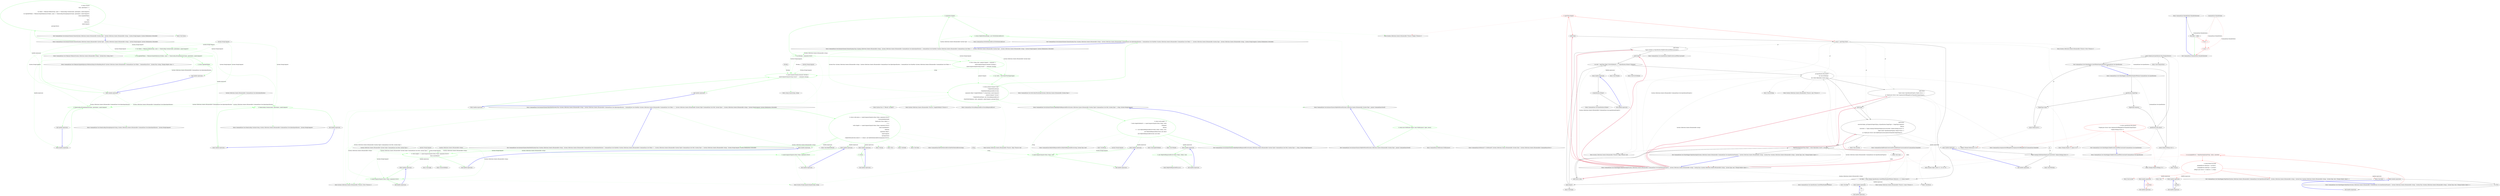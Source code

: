 digraph  {
d1 [cluster="CommandLine.Core.InstanceChooser.Choose(System.Collections.Generic.IEnumerable<System.Type>, System.Collections.Generic.IEnumerable<string>, System.StringComparer, System.Globalization.CultureInfo)", color=green, community=0, label="0: return Choose(\r\n                (args, optionSpecs) =>\r\n                    {\r\n                        var tokens = Tokenizer.Tokenize(args, name => NameLookup.Contains(name, optionSpecs, nameComparer));\r\n                        var explodedTokens = Tokenizer.ExplodeOptionList(tokens, name => NameLookup.HavingSeparator(name, optionSpecs, nameComparer));\r\n                        return explodedTokens;\r\n                    },\r\n                types,\r\n                arguments,\r\n                nameComparer,\r\n                parsingCulture);", span="19-29"];
d0 [cluster="CommandLine.Core.InstanceChooser.Choose(System.Collections.Generic.IEnumerable<System.Type>, System.Collections.Generic.IEnumerable<string>, System.StringComparer, System.Globalization.CultureInfo)", label="Entry CommandLine.Core.InstanceChooser.Choose(System.Collections.Generic.IEnumerable<System.Type>, System.Collections.Generic.IEnumerable<string>, System.StringComparer, System.Globalization.CultureInfo)", span="13-13"];
d2 [cluster="CommandLine.Core.InstanceChooser.Choose(System.Collections.Generic.IEnumerable<System.Type>, System.Collections.Generic.IEnumerable<string>, System.StringComparer, System.Globalization.CultureInfo)", label="Exit CommandLine.Core.InstanceChooser.Choose(System.Collections.Generic.IEnumerable<System.Type>, System.Collections.Generic.IEnumerable<string>, System.StringComparer, System.Globalization.CultureInfo)", span="13-13"];
d3 [cluster="Unk.Choose", label="Entry Unk.Choose", span=""];
d4 [cluster="lambda expression", label="Entry lambda expression", span="20-25"];
d5 [cluster="lambda expression", color=green, community=0, label="0: var tokens = Tokenizer.Tokenize(args, name => NameLookup.Contains(name, optionSpecs, nameComparer))", span="22-22"];
d82 [label="System.StringComparer", span=""];
d6 [cluster="lambda expression", color=green, community=0, label="0: var explodedTokens = Tokenizer.ExplodeOptionList(tokens, name => NameLookup.HavingSeparator(name, optionSpecs, nameComparer))", span="23-23"];
d9 [cluster="CommandLine.Core.Tokenizer.Tokenize(System.Collections.Generic.IEnumerable<string>, System.Func<string, bool>)", label="Entry CommandLine.Core.Tokenizer.Tokenize(System.Collections.Generic.IEnumerable<string>, System.Func<string, bool>)", span="14-14"];
d11 [cluster="lambda expression", label="Entry lambda expression", span="22-22"];
d12 [cluster="lambda expression", color=green, community=0, label="0: NameLookup.Contains(name, optionSpecs, nameComparer)", span="22-22"];
d83 [label="System.Collections.Generic.IEnumerable<CommandLine.Core.OptionSpecification>", span=""];
d13 [cluster="lambda expression", label="Exit lambda expression", span="22-22"];
d14 [cluster="CommandLine.Core.NameLookup.Contains(string, System.Collections.Generic.IEnumerable<CommandLine.Core.OptionSpecification>, System.StringComparer)", label="Entry CommandLine.Core.NameLookup.Contains(string, System.Collections.Generic.IEnumerable<CommandLine.Core.OptionSpecification>, System.StringComparer)", span="11-11"];
d7 [cluster="lambda expression", color=green, community=0, label="0: return explodedTokens;", span="24-24"];
d10 [cluster="CommandLine.Core.Tokenizer.ExplodeOptionList(RailwaySharp.ErrorHandling.Result<System.Collections.Generic.IEnumerable<CommandLine.Core.Token>, CommandLine.Error>, System.Func<string, CSharpx.Maybe<char>>)", label="Entry CommandLine.Core.Tokenizer.ExplodeOptionList(RailwaySharp.ErrorHandling.Result<System.Collections.Generic.IEnumerable<CommandLine.Core.Token>, CommandLine.Error>, System.Func<string, CSharpx.Maybe<char>>)", span="47-47"];
d15 [cluster="lambda expression", label="Entry lambda expression", span="23-23"];
d16 [cluster="lambda expression", color=green, community=0, label="0: NameLookup.HavingSeparator(name, optionSpecs, nameComparer)", span="23-23"];
d17 [cluster="lambda expression", label="Exit lambda expression", span="23-23"];
d18 [cluster="CommandLine.Core.NameLookup.HavingSeparator(string, System.Collections.Generic.IEnumerable<CommandLine.Core.OptionSpecification>, System.StringComparer)", label="Entry CommandLine.Core.NameLookup.HavingSeparator(string, System.Collections.Generic.IEnumerable<CommandLine.Core.OptionSpecification>, System.StringComparer)", span="16-16"];
d8 [cluster="lambda expression", label="Exit lambda expression", span="20-25"];
d20 [cluster="CommandLine.Core.InstanceChooser.Choose(System.Func<System.Collections.Generic.IEnumerable<string>, System.Collections.Generic.IEnumerable<CommandLine.Core.OptionSpecification>, CommandLine.Core.StatePair<System.Collections.Generic.IEnumerable<CommandLine.Core.Token>>>, System.Collections.Generic.IEnumerable<System.Type>, System.Collections.Generic.IEnumerable<string>, System.StringComparer, System.Globalization.CultureInfo)", color=green, community=0, label="0: arguments.Empty()", span="39-39"];
d19 [cluster="CommandLine.Core.InstanceChooser.Choose(System.Func<System.Collections.Generic.IEnumerable<string>, System.Collections.Generic.IEnumerable<CommandLine.Core.OptionSpecification>, CommandLine.Core.StatePair<System.Collections.Generic.IEnumerable<CommandLine.Core.Token>>>, System.Collections.Generic.IEnumerable<System.Type>, System.Collections.Generic.IEnumerable<string>, System.StringComparer, System.Globalization.CultureInfo)", label="Entry CommandLine.Core.InstanceChooser.Choose(System.Func<System.Collections.Generic.IEnumerable<string>, System.Collections.Generic.IEnumerable<CommandLine.Core.OptionSpecification>, CommandLine.Core.StatePair<System.Collections.Generic.IEnumerable<CommandLine.Core.Token>>>, System.Collections.Generic.IEnumerable<System.Type>, System.Collections.Generic.IEnumerable<string>, System.StringComparer, System.Globalization.CultureInfo)", span="32-32"];
d21 [cluster="CommandLine.Core.InstanceChooser.Choose(System.Func<System.Collections.Generic.IEnumerable<string>, System.Collections.Generic.IEnumerable<CommandLine.Core.OptionSpecification>, CommandLine.Core.StatePair<System.Collections.Generic.IEnumerable<CommandLine.Core.Token>>>, System.Collections.Generic.IEnumerable<System.Type>, System.Collections.Generic.IEnumerable<string>, System.StringComparer, System.Globalization.CultureInfo)", color=green, community=0, label="0: return MakeNotParsed(types, new NoVerbSelectedError());", span="41-41"];
d22 [cluster="CommandLine.Core.InstanceChooser.Choose(System.Func<System.Collections.Generic.IEnumerable<string>, System.Collections.Generic.IEnumerable<CommandLine.Core.OptionSpecification>, CommandLine.Core.StatePair<System.Collections.Generic.IEnumerable<CommandLine.Core.Token>>>, System.Collections.Generic.IEnumerable<System.Type>, System.Collections.Generic.IEnumerable<string>, System.StringComparer, System.Globalization.CultureInfo)", color=green, community=0, label="0: var firstArg = arguments.First()", span="44-44"];
d27 [cluster="System.Collections.Generic.IEnumerable<TSource>.Empty<TSource>()", label="Entry System.Collections.Generic.IEnumerable<TSource>.Empty<TSource>()", span="31-31"];
d26 [cluster="CommandLine.Core.InstanceChooser.Choose(System.Func<System.Collections.Generic.IEnumerable<string>, System.Collections.Generic.IEnumerable<CommandLine.Core.OptionSpecification>, CommandLine.Core.StatePair<System.Collections.Generic.IEnumerable<CommandLine.Core.Token>>>, System.Collections.Generic.IEnumerable<System.Type>, System.Collections.Generic.IEnumerable<string>, System.StringComparer, System.Globalization.CultureInfo)", label="Exit CommandLine.Core.InstanceChooser.Choose(System.Func<System.Collections.Generic.IEnumerable<string>, System.Collections.Generic.IEnumerable<CommandLine.Core.OptionSpecification>, CommandLine.Core.StatePair<System.Collections.Generic.IEnumerable<CommandLine.Core.Token>>>, System.Collections.Generic.IEnumerable<System.Type>, System.Collections.Generic.IEnumerable<string>, System.StringComparer, System.Globalization.CultureInfo)", span="32-32"];
d28 [cluster="CommandLine.NoVerbSelectedError.NoVerbSelectedError()", label="Entry CommandLine.NoVerbSelectedError.NoVerbSelectedError()", span="421-421"];
d29 [cluster="CommandLine.Core.InstanceChooser.MakeNotParsed(System.Collections.Generic.IEnumerable<System.Type>, params CommandLine.Error[])", label="Entry CommandLine.Core.InstanceChooser.MakeNotParsed(System.Collections.Generic.IEnumerable<System.Type>, params CommandLine.Error[])", span="95-95"];
d23 [cluster="CommandLine.Core.InstanceChooser.Choose(System.Func<System.Collections.Generic.IEnumerable<string>, System.Collections.Generic.IEnumerable<CommandLine.Core.OptionSpecification>, CommandLine.Core.StatePair<System.Collections.Generic.IEnumerable<CommandLine.Core.Token>>>, System.Collections.Generic.IEnumerable<System.Type>, System.Collections.Generic.IEnumerable<string>, System.StringComparer, System.Globalization.CultureInfo)", color=green, community=0, label="0: Func<string, bool> preprocCompare = command =>\r\n                    nameComparer.Equals(command, firstArg) ||\r\n                    nameComparer.Equals(string.Concat(''--'', command), firstArg)", span="46-48"];
d30 [cluster="System.Collections.Generic.IEnumerable<TSource>.First<TSource>()", label="Entry System.Collections.Generic.IEnumerable<TSource>.First<TSource>()", span="0-0"];
d39 [cluster="lambda expression", color=green, community=0, label="0: nameComparer.Equals(command, firstArg) ||\r\n                    nameComparer.Equals(string.Concat(''--'', command), firstArg)", span="47-48"];
d24 [cluster="CommandLine.Core.InstanceChooser.Choose(System.Func<System.Collections.Generic.IEnumerable<string>, System.Collections.Generic.IEnumerable<CommandLine.Core.OptionSpecification>, CommandLine.Core.StatePair<System.Collections.Generic.IEnumerable<CommandLine.Core.Token>>>, System.Collections.Generic.IEnumerable<System.Type>, System.Collections.Generic.IEnumerable<string>, System.StringComparer, System.Globalization.CultureInfo)", color=green, community=0, label="0: var verbs = Verb.SelectFromTypes(types)", span="50-50"];
d25 [cluster="CommandLine.Core.InstanceChooser.Choose(System.Func<System.Collections.Generic.IEnumerable<string>, System.Collections.Generic.IEnumerable<CommandLine.Core.OptionSpecification>, CommandLine.Core.StatePair<System.Collections.Generic.IEnumerable<CommandLine.Core.Token>>>, System.Collections.Generic.IEnumerable<System.Type>, System.Collections.Generic.IEnumerable<string>, System.StringComparer, System.Globalization.CultureInfo)", color=green, community=0, label="0: return preprocCompare(''help'')\r\n                ? MakeNotParsed(types,\r\n                    MakeHelpVerbRequestedError(verbs,\r\n                        arguments.Skip(1).SingleOrDefault() ?? string.Empty, nameComparer))\r\n                : preprocCompare(''version'')\r\n                    ? MakeNotParsed(types, new VersionRequestedError())\r\n                    : MatchVerb(tokenizer, verbs, arguments, nameComparer, parsingCulture);", span="52-58"];
d84 [label="System.StringComparer", span=""];
d85 [label=firstArg, span=""];
d38 [cluster="lambda expression", label="Entry lambda expression", span="46-48"];
d40 [cluster="lambda expression", label="Exit lambda expression", span="46-48"];
d41 [cluster="System.StringComparer.Equals(string, string)", label="Entry System.StringComparer.Equals(string, string)", span="0-0"];
d42 [cluster="string.Concat(string, string)", label="Entry string.Concat(string, string)", span="0-0"];
d31 [cluster="CommandLine.Core.Verb.SelectFromTypes(System.Collections.Generic.IEnumerable<System.Type>)", label="Entry CommandLine.Core.Verb.SelectFromTypes(System.Collections.Generic.IEnumerable<System.Type>)", span="40-40"];
d32 [cluster="System.Func<T, TResult>.Invoke(T)", label="Entry System.Func<T, TResult>.Invoke(T)", span="0-0"];
d33 [cluster="System.Collections.Generic.IEnumerable<TSource>.Skip<TSource>(int)", label="Entry System.Collections.Generic.IEnumerable<TSource>.Skip<TSource>(int)", span="0-0"];
d34 [cluster="System.Collections.Generic.IEnumerable<TSource>.SingleOrDefault<TSource>()", label="Entry System.Collections.Generic.IEnumerable<TSource>.SingleOrDefault<TSource>()", span="0-0"];
d35 [cluster="CommandLine.Core.InstanceChooser.MakeHelpVerbRequestedError(System.Collections.Generic.IEnumerable<System.Tuple<CommandLine.Core.Verb, System.Type>>, string, System.StringComparer)", label="Entry CommandLine.Core.InstanceChooser.MakeHelpVerbRequestedError(System.Collections.Generic.IEnumerable<System.Tuple<CommandLine.Core.Verb, System.Type>>, string, System.StringComparer)", span="81-81"];
d36 [cluster="CommandLine.VersionRequestedError.VersionRequestedError()", label="Entry CommandLine.VersionRequestedError.VersionRequestedError()", span="432-432"];
d37 [cluster="CommandLine.Core.InstanceChooser.MatchVerb(System.Func<System.Collections.Generic.IEnumerable<string>, System.Collections.Generic.IEnumerable<CommandLine.Core.OptionSpecification>, CommandLine.Core.StatePair<System.Collections.Generic.IEnumerable<CommandLine.Core.Token>>>, System.Collections.Generic.IEnumerable<System.Tuple<CommandLine.Core.Verb, System.Type>>, System.Collections.Generic.IEnumerable<string>, System.StringComparer, System.Globalization.CultureInfo)", label="Entry CommandLine.Core.InstanceChooser.MatchVerb(System.Func<System.Collections.Generic.IEnumerable<string>, System.Collections.Generic.IEnumerable<CommandLine.Core.OptionSpecification>, CommandLine.Core.StatePair<System.Collections.Generic.IEnumerable<CommandLine.Core.Token>>>, System.Collections.Generic.IEnumerable<System.Tuple<CommandLine.Core.Verb, System.Type>>, System.Collections.Generic.IEnumerable<string>, System.StringComparer, System.Globalization.CultureInfo)", span="61-61"];
d43 [cluster="CommandLine.Core.InstanceChooser.MatchVerb(System.Func<System.Collections.Generic.IEnumerable<string>, System.Collections.Generic.IEnumerable<CommandLine.Core.OptionSpecification>, CommandLine.Core.StatePair<System.Collections.Generic.IEnumerable<CommandLine.Core.Token>>>, System.Collections.Generic.IEnumerable<System.Tuple<CommandLine.Core.Verb, System.Type>>, System.Collections.Generic.IEnumerable<string>, System.StringComparer, System.Globalization.CultureInfo)", color=green, community=0, label="0: return verbs.Any(a => nameComparer.Equals(a.Item1.Name, arguments.First()))\r\n                ? InstanceBuilder.Build(\r\n                    Maybe.Just<Func<object>>(\r\n                        () =>\r\n                            verbs.Single(v => nameComparer.Equals(v.Item1.Name, arguments.First()))\r\n                                .Item2.AutoDefault()),\r\n                    tokenizer,\r\n                    arguments.Skip(1),\r\n                    nameComparer,\r\n                    parsingCulture)\r\n                : MakeNotParsed(verbs.Select(v => v.Item2), new BadVerbSelectedError(arguments.First()));", span="68-78"];
d44 [cluster="CommandLine.Core.InstanceChooser.MatchVerb(System.Func<System.Collections.Generic.IEnumerable<string>, System.Collections.Generic.IEnumerable<CommandLine.Core.OptionSpecification>, CommandLine.Core.StatePair<System.Collections.Generic.IEnumerable<CommandLine.Core.Token>>>, System.Collections.Generic.IEnumerable<System.Tuple<CommandLine.Core.Verb, System.Type>>, System.Collections.Generic.IEnumerable<string>, System.StringComparer, System.Globalization.CultureInfo)", label="Exit CommandLine.Core.InstanceChooser.MatchVerb(System.Func<System.Collections.Generic.IEnumerable<string>, System.Collections.Generic.IEnumerable<CommandLine.Core.OptionSpecification>, CommandLine.Core.StatePair<System.Collections.Generic.IEnumerable<CommandLine.Core.Token>>>, System.Collections.Generic.IEnumerable<System.Tuple<CommandLine.Core.Verb, System.Type>>, System.Collections.Generic.IEnumerable<string>, System.StringComparer, System.Globalization.CultureInfo)", span="61-61"];
d45 [cluster="Unk.Any", label="Entry Unk.Any", span=""];
d46 [cluster="Unk.>", label="Entry Unk.>", span=""];
d47 [cluster="Unk.Build", label="Entry Unk.Build", span=""];
d48 [cluster="Unk.Select", label="Entry Unk.Select", span=""];
d49 [cluster="CommandLine.BadVerbSelectedError.BadVerbSelectedError(string)", label="Entry CommandLine.BadVerbSelectedError.BadVerbSelectedError(string)", span="357-357"];
d50 [cluster="Unk.MakeNotParsed", label="Entry Unk.MakeNotParsed", span=""];
d51 [cluster="lambda expression", label="Entry lambda expression", span="68-68"];
d54 [cluster="lambda expression", label="Entry lambda expression", span="71-73"];
d62 [cluster="lambda expression", label="Entry lambda expression", span="78-78"];
d52 [cluster="lambda expression", color=green, community=0, label="0: nameComparer.Equals(a.Item1.Name, arguments.First())", span="68-68"];
d86 [label="System.Collections.Generic.IEnumerable<string>", span=""];
d87 [label="System.StringComparer", span=""];
d53 [cluster="lambda expression", label="Exit lambda expression", span="68-68"];
d55 [cluster="lambda expression", color=green, community=0, label="0: verbs.Single(v => nameComparer.Equals(v.Item1.Name, arguments.First()))\r\n                                .Item2.AutoDefault()", span="72-73"];
d88 [label="System.Collections.Generic.IEnumerable<System.Tuple<CommandLine.Core.Verb, System.Type>>", span=""];
d56 [cluster="lambda expression", label="Exit lambda expression", span="71-73"];
d57 [cluster="Unk.Single", label="Entry Unk.Single", span=""];
d58 [cluster="Unk.AutoDefault", label="Entry Unk.AutoDefault", span=""];
d59 [cluster="lambda expression", label="Entry lambda expression", span="72-72"];
d60 [cluster="lambda expression", color=green, community=0, label="0: nameComparer.Equals(v.Item1.Name, arguments.First())", span="72-72"];
d61 [cluster="lambda expression", label="Exit lambda expression", span="72-72"];
d63 [cluster="lambda expression", color=green, community=0, label="0: v.Item2", span="78-78"];
d64 [cluster="lambda expression", label="Exit lambda expression", span="78-78"];
d65 [cluster="CommandLine.Core.InstanceChooser.MakeHelpVerbRequestedError(System.Collections.Generic.IEnumerable<System.Tuple<CommandLine.Core.Verb, System.Type>>, string, System.StringComparer)", color=green, community=0, label="0: return verb.Length > 0\r\n                ? verbs.SingleOrDefault(v => nameComparer.Equals(v.Item1.Name, verb))\r\n                        .ToMaybe()\r\n                        .Return(\r\n                            v => new HelpVerbRequestedError(v.Item1.Name, v.Item2, true),\r\n                            new HelpVerbRequestedError(null, null, false))\r\n                : new HelpVerbRequestedError(null, null, false);", span="86-92"];
d66 [cluster="CommandLine.Core.InstanceChooser.MakeHelpVerbRequestedError(System.Collections.Generic.IEnumerable<System.Tuple<CommandLine.Core.Verb, System.Type>>, string, System.StringComparer)", label="Exit CommandLine.Core.InstanceChooser.MakeHelpVerbRequestedError(System.Collections.Generic.IEnumerable<System.Tuple<CommandLine.Core.Verb, System.Type>>, string, System.StringComparer)", span="81-81"];
d67 [cluster="Unk.SingleOrDefault", label="Entry Unk.SingleOrDefault", span=""];
d68 [cluster="Unk.ToMaybe", label="Entry Unk.ToMaybe", span=""];
d69 [cluster="CommandLine.HelpVerbRequestedError.HelpVerbRequestedError(string, System.Type, bool)", label="Entry CommandLine.HelpVerbRequestedError.HelpVerbRequestedError(string, System.Type, bool)", span="383-383"];
d70 [cluster="Unk.Return", label="Entry Unk.Return", span=""];
d71 [cluster="lambda expression", label="Entry lambda expression", span="87-87"];
d74 [cluster="lambda expression", label="Entry lambda expression", span="90-90"];
d72 [cluster="lambda expression", color=green, community=0, label="0: nameComparer.Equals(v.Item1.Name, verb)", span="87-87"];
d89 [label=string, span=""];
d90 [label="System.StringComparer", span=""];
d73 [cluster="lambda expression", label="Exit lambda expression", span="87-87"];
d75 [cluster="lambda expression", color=green, community=0, label="0: new HelpVerbRequestedError(v.Item1.Name, v.Item2, true)", span="90-90"];
d76 [cluster="lambda expression", label="Exit lambda expression", span="90-90"];
d77 [cluster="HelpVerbRequestedError.cstr", label="Entry HelpVerbRequestedError.cstr", span=""];
d78 [cluster="CommandLine.Core.InstanceChooser.MakeNotParsed(System.Collections.Generic.IEnumerable<System.Type>, params CommandLine.Error[])", color=green, community=0, label="0: return new NotParsed<object>(new NullInstance(), types, errors);", span="97-97"];
d79 [cluster="CommandLine.Core.InstanceChooser.MakeNotParsed(System.Collections.Generic.IEnumerable<System.Type>, params CommandLine.Error[])", label="Exit CommandLine.Core.InstanceChooser.MakeNotParsed(System.Collections.Generic.IEnumerable<System.Type>, params CommandLine.Error[])", span="95-95"];
d80 [cluster="CommandLine.NotParsed<T>.NotParsed(T, System.Collections.Generic.IEnumerable<System.Type>, System.Collections.Generic.IEnumerable<CommandLine.Error>)", label="Entry CommandLine.NotParsed<T>.NotParsed(T, System.Collections.Generic.IEnumerable<System.Type>, System.Collections.Generic.IEnumerable<CommandLine.Error>)", span="136-136"];
d81 [cluster="CommandLine.NullInstance.NullInstance()", label="Entry CommandLine.NullInstance.NullInstance()", span="9-9"];
m0_62 [cluster="Unk.Just", file="OptionAttribute.cs", label="Entry Unk.Just", span=""];
m0_38 [cluster="Unk.Empty", file="OptionAttribute.cs", label="Entry Unk.Empty", span=""];
m0_0 [cluster="CommandLine.Core.ValueMapper.MapValues(System.Collections.Generic.IEnumerable<CommandLine.Core.SpecificationProperty>, System.Collections.Generic.IEnumerable<string>, System.Func<System.Collections.Generic.IEnumerable<string>, System.Type, bool, CSharpx.Maybe<object>>)", file="OptionAttribute.cs", label="Entry CommandLine.Core.ValueMapper.MapValues(System.Collections.Generic.IEnumerable<CommandLine.Core.SpecificationProperty>, System.Collections.Generic.IEnumerable<string>, System.Func<System.Collections.Generic.IEnumerable<string>, System.Type, bool, CSharpx.Maybe<object>>)", span="15-15"];
m0_1 [cluster="CommandLine.Core.ValueMapper.MapValues(System.Collections.Generic.IEnumerable<CommandLine.Core.SpecificationProperty>, System.Collections.Generic.IEnumerable<string>, System.Func<System.Collections.Generic.IEnumerable<string>, System.Type, bool, CSharpx.Maybe<object>>)", color=red, community=0, file="OptionAttribute.cs", label="0: var propAndErrors = MapValuesImpl(specProps, values, converter)", span="20-20"];
m0_2 [cluster="CommandLine.Core.ValueMapper.MapValues(System.Collections.Generic.IEnumerable<CommandLine.Core.SpecificationProperty>, System.Collections.Generic.IEnumerable<string>, System.Func<System.Collections.Generic.IEnumerable<string>, System.Type, bool, CSharpx.Maybe<object>>)", color=red, community=0, file="OptionAttribute.cs", label="0: return Result.Succeed(\r\n                propAndErrors.Select(pe => pe.Item1),\r\n                propAndErrors.Select(pe => pe.Item2)\r\n                    .OfType<Just<Error>>().Select(e => e.Value)\r\n                );", span="22-26"];
m0_3 [cluster="CommandLine.Core.ValueMapper.MapValues(System.Collections.Generic.IEnumerable<CommandLine.Core.SpecificationProperty>, System.Collections.Generic.IEnumerable<string>, System.Func<System.Collections.Generic.IEnumerable<string>, System.Type, bool, CSharpx.Maybe<object>>)", file="OptionAttribute.cs", label="Exit CommandLine.Core.ValueMapper.MapValues(System.Collections.Generic.IEnumerable<CommandLine.Core.SpecificationProperty>, System.Collections.Generic.IEnumerable<string>, System.Func<System.Collections.Generic.IEnumerable<string>, System.Type, bool, CSharpx.Maybe<object>>)", span="15-15"];
m0_50 [cluster="Unk.converter", file="OptionAttribute.cs", label="Entry Unk.converter", span=""];
m0_6 [cluster="Unk.>", file="OptionAttribute.cs", label="Entry Unk.>", span=""];
m0_4 [cluster="CommandLine.Core.ValueMapper.MapValuesImpl(System.Collections.Generic.IEnumerable<CommandLine.Core.SpecificationProperty>, System.Collections.Generic.IEnumerable<string>, System.Func<System.Collections.Generic.IEnumerable<string>, System.Type, bool, CSharpx.Maybe<object>>)", file="OptionAttribute.cs", label="Entry CommandLine.Core.ValueMapper.MapValuesImpl(System.Collections.Generic.IEnumerable<CommandLine.Core.SpecificationProperty>, System.Collections.Generic.IEnumerable<string>, System.Func<System.Collections.Generic.IEnumerable<string>, System.Type, bool, CSharpx.Maybe<object>>)", span="29-29"];
m0_17 [cluster="CommandLine.Core.ValueMapper.MapValuesImpl(System.Collections.Generic.IEnumerable<CommandLine.Core.SpecificationProperty>, System.Collections.Generic.IEnumerable<string>, System.Func<System.Collections.Generic.IEnumerable<string>, System.Type, bool, CSharpx.Maybe<object>>)", color=red, community=0, file="OptionAttribute.cs", label="0: specProps.Empty()", span="34-34"];
m0_18 [cluster="CommandLine.Core.ValueMapper.MapValuesImpl(System.Collections.Generic.IEnumerable<CommandLine.Core.SpecificationProperty>, System.Collections.Generic.IEnumerable<string>, System.Func<System.Collections.Generic.IEnumerable<string>, System.Type, bool, CSharpx.Maybe<object>>)", file="OptionAttribute.cs", label="yield break;", span="36-36"];
m0_22 [cluster="CommandLine.Core.ValueMapper.MapValuesImpl(System.Collections.Generic.IEnumerable<CommandLine.Core.SpecificationProperty>, System.Collections.Generic.IEnumerable<string>, System.Func<System.Collections.Generic.IEnumerable<string>, System.Type, bool, CSharpx.Maybe<object>>)", file="OptionAttribute.cs", label="yield return\r\n                    Tuple.Create(pt, pt.Specification.MakeErrorInCaseOfMinConstraint());", span="42-43"];
m0_23 [cluster="CommandLine.Core.ValueMapper.MapValuesImpl(System.Collections.Generic.IEnumerable<CommandLine.Core.SpecificationProperty>, System.Collections.Generic.IEnumerable<string>, System.Func<System.Collections.Generic.IEnumerable<string>, System.Type, bool, CSharpx.Maybe<object>>)", file="OptionAttribute.cs", label="yield break;", span="44-44"];
m0_26 [cluster="CommandLine.Core.ValueMapper.MapValuesImpl(System.Collections.Generic.IEnumerable<CommandLine.Core.SpecificationProperty>, System.Collections.Generic.IEnumerable<string>, System.Func<System.Collections.Generic.IEnumerable<string>, System.Type, bool, CSharpx.Maybe<object>>)", file="OptionAttribute.cs", label="yield return\r\n                    Tuple.Create<SpecificationProperty, Maybe<Error>>(\r\n                        pt, Maybe.Just<Error>(new SequenceOutOfRangeError(NameInfo.EmptyName)));", span="52-54"];
m0_27 [cluster="CommandLine.Core.ValueMapper.MapValuesImpl(System.Collections.Generic.IEnumerable<CommandLine.Core.SpecificationProperty>, System.Collections.Generic.IEnumerable<string>, System.Func<System.Collections.Generic.IEnumerable<string>, System.Type, bool, CSharpx.Maybe<object>>)", file="OptionAttribute.cs", label="yield break;", span="55-55"];
m0_28 [cluster="CommandLine.Core.ValueMapper.MapValuesImpl(System.Collections.Generic.IEnumerable<CommandLine.Core.SpecificationProperty>, System.Collections.Generic.IEnumerable<string>, System.Func<System.Collections.Generic.IEnumerable<string>, System.Type, bool, CSharpx.Maybe<object>>)", file="OptionAttribute.cs", label="yield return\r\n                converter(taken, pt.Property.PropertyType, pt.Specification.TargetType != TargetType.Sequence)\r\n                    .Return(\r\n                        converted => Tuple.Create(pt.WithValue(Maybe.Just(converted)), Maybe.Nothing<Error>()),\r\n                        Tuple.Create<SpecificationProperty, Maybe<Error>>(\r\n                            pt, Maybe.Just<Error>(new BadFormatConversionError(NameInfo.EmptyName))));", span="58-63"];
m0_30 [cluster="CommandLine.Core.ValueMapper.MapValuesImpl(System.Collections.Generic.IEnumerable<CommandLine.Core.SpecificationProperty>, System.Collections.Generic.IEnumerable<string>, System.Func<System.Collections.Generic.IEnumerable<string>, System.Type, bool, CSharpx.Maybe<object>>)", file="OptionAttribute.cs", label="yield return value;", span="67-67"];
m0_19 [cluster="CommandLine.Core.ValueMapper.MapValuesImpl(System.Collections.Generic.IEnumerable<CommandLine.Core.SpecificationProperty>, System.Collections.Generic.IEnumerable<string>, System.Func<System.Collections.Generic.IEnumerable<string>, System.Type, bool, CSharpx.Maybe<object>>)", file="OptionAttribute.cs", label="var pt = specProps.First()", span="38-38"];
m0_20 [cluster="CommandLine.Core.ValueMapper.MapValuesImpl(System.Collections.Generic.IEnumerable<CommandLine.Core.SpecificationProperty>, System.Collections.Generic.IEnumerable<string>, System.Func<System.Collections.Generic.IEnumerable<string>, System.Type, bool, CSharpx.Maybe<object>>)", file="OptionAttribute.cs", label="var taken = values.Take(pt.Specification.CountOfMaxNumberOfValues().Return(n => n, values.Count()))", span="39-39"];
m0_24 [cluster="CommandLine.Core.ValueMapper.MapValuesImpl(System.Collections.Generic.IEnumerable<CommandLine.Core.SpecificationProperty>, System.Collections.Generic.IEnumerable<string>, System.Func<System.Collections.Generic.IEnumerable<string>, System.Type, bool, CSharpx.Maybe<object>>)", file="OptionAttribute.cs", label="var next = specProps.Skip(1).FirstOrDefault(s => s.Specification.IsValue()).ToMaybe()", span="47-47"];
m0_25 [cluster="CommandLine.Core.ValueMapper.MapValuesImpl(System.Collections.Generic.IEnumerable<CommandLine.Core.SpecificationProperty>, System.Collections.Generic.IEnumerable<string>, System.Func<System.Collections.Generic.IEnumerable<string>, System.Type, bool, CSharpx.Maybe<object>>)", file="OptionAttribute.cs", label="pt.Specification.Max.IsJust()\r\n                && next.IsNothing()\r\n                && values.Skip(taken.Count()).Any()", span="48-50"];
m0_29 [cluster="CommandLine.Core.ValueMapper.MapValuesImpl(System.Collections.Generic.IEnumerable<CommandLine.Core.SpecificationProperty>, System.Collections.Generic.IEnumerable<string>, System.Func<System.Collections.Generic.IEnumerable<string>, System.Type, bool, CSharpx.Maybe<object>>)", file="OptionAttribute.cs", label="MapValuesImpl(specProps.Skip(1), values.Skip(taken.Count()), converter)", span="65-65"];
m0_21 [cluster="CommandLine.Core.ValueMapper.MapValuesImpl(System.Collections.Generic.IEnumerable<CommandLine.Core.SpecificationProperty>, System.Collections.Generic.IEnumerable<string>, System.Func<System.Collections.Generic.IEnumerable<string>, System.Type, bool, CSharpx.Maybe<object>>)", file="OptionAttribute.cs", label="taken.Empty()", span="40-40"];
m0_31 [cluster="CommandLine.Core.ValueMapper.MapValuesImpl(System.Collections.Generic.IEnumerable<CommandLine.Core.SpecificationProperty>, System.Collections.Generic.IEnumerable<string>, System.Func<System.Collections.Generic.IEnumerable<string>, System.Type, bool, CSharpx.Maybe<object>>)", file="OptionAttribute.cs", label="Exit CommandLine.Core.ValueMapper.MapValuesImpl(System.Collections.Generic.IEnumerable<CommandLine.Core.SpecificationProperty>, System.Collections.Generic.IEnumerable<string>, System.Func<System.Collections.Generic.IEnumerable<string>, System.Type, bool, CSharpx.Maybe<object>>)", span="29-29"];
m0_34 [cluster="CommandLine.Core.Specification.CountOfMaxNumberOfValues()", file="OptionAttribute.cs", label="Entry CommandLine.Core.Specification.CountOfMaxNumberOfValues()", span="71-71"];
m0_58 [cluster="CommandLine.Core.Specification.IsValue()", file="OptionAttribute.cs", label="Entry CommandLine.Core.Specification.IsValue()", span="15-15"];
m0_45 [cluster="Unk.IsNothing", file="OptionAttribute.cs", label="Entry Unk.IsNothing", span=""];
m0_74 [cluster="Unk.FromJustStrict", file="OptionAttribute.cs", label="Entry Unk.FromJustStrict", span=""];
m0_37 [cluster="Unk.Take", file="OptionAttribute.cs", label="Entry Unk.Take", span=""];
m0_43 [cluster="Unk.ToMaybe", file="OptionAttribute.cs", label="Entry Unk.ToMaybe", span=""];
m0_47 [cluster="System.Collections.Generic.IEnumerable<TSource>.Any<TSource>()", file="OptionAttribute.cs", label="Entry System.Collections.Generic.IEnumerable<TSource>.Any<TSource>()", span="0-0"];
m0_40 [cluster="System.Tuple.Create<T1, T2>(T1, T2)", file="OptionAttribute.cs", label="Entry System.Tuple.Create<T1, T2>(T1, T2)", span="0-0"];
m0_48 [cluster="CommandLine.SequenceOutOfRangeError.SequenceOutOfRangeError(CommandLine.NameInfo)", file="OptionAttribute.cs", label="Entry CommandLine.SequenceOutOfRangeError.SequenceOutOfRangeError(CommandLine.NameInfo)", span="360-360"];
m0_59 [cluster="lambda expression", file="OptionAttribute.cs", label="Entry lambda expression", span="61-61"];
m0_8 [cluster="lambda expression", file="OptionAttribute.cs", label="Entry lambda expression", span="23-23"];
m0_11 [cluster="lambda expression", file="OptionAttribute.cs", label="Entry lambda expression", span="24-24"];
m0_14 [cluster="lambda expression", file="OptionAttribute.cs", label="Entry lambda expression", span="25-25"];
m0_9 [cluster="lambda expression", color=red, community=0, file="OptionAttribute.cs", label="0: pe.Item1", span="23-23"];
m0_10 [cluster="lambda expression", file="OptionAttribute.cs", label="Exit lambda expression", span="23-23"];
m0_12 [cluster="lambda expression", file="OptionAttribute.cs", label="pe.Item2", span="24-24"];
m0_13 [cluster="lambda expression", file="OptionAttribute.cs", label="Exit lambda expression", span="24-24"];
m0_15 [cluster="lambda expression", file="OptionAttribute.cs", label="e.Value", span="25-25"];
m0_16 [cluster="lambda expression", file="OptionAttribute.cs", label="Exit lambda expression", span="25-25"];
m0_60 [cluster="lambda expression", file="OptionAttribute.cs", label="Tuple.Create(pt.WithValue(Maybe.Just(converted)), Maybe.Nothing<Error>())", span="61-61"];
m0_52 [cluster="lambda expression", file="OptionAttribute.cs", label="Entry lambda expression", span="39-39"];
m0_55 [cluster="lambda expression", file="OptionAttribute.cs", label="Entry lambda expression", span="47-47"];
m0_53 [cluster="lambda expression", file="OptionAttribute.cs", label=n, span="39-39"];
m0_54 [cluster="lambda expression", file="OptionAttribute.cs", label="Exit lambda expression", span="39-39"];
m0_56 [cluster="lambda expression", file="OptionAttribute.cs", label="s.Specification.IsValue()", span="47-47"];
m0_57 [cluster="lambda expression", file="OptionAttribute.cs", label="Exit lambda expression", span="47-47"];
m0_61 [cluster="lambda expression", file="OptionAttribute.cs", label="Exit lambda expression", span="61-61"];
m0_33 [cluster="System.Collections.Generic.IEnumerable<TSource>.First<TSource>()", file="OptionAttribute.cs", label="Entry System.Collections.Generic.IEnumerable<TSource>.First<TSource>()", span="0-0"];
m0_49 [cluster="CSharpx.Maybe.Just<T>(T)", file="OptionAttribute.cs", label="Entry CSharpx.Maybe.Just<T>(T)", span="124-124"];
m0_41 [cluster="System.Collections.Generic.IEnumerable<TSource>.Skip<TSource>(int)", file="OptionAttribute.cs", label="Entry System.Collections.Generic.IEnumerable<TSource>.Skip<TSource>(int)", span="0-0"];
m0_75 [cluster="CommandLine.Core.ValueMapper.MakeErrorInCaseOfMinConstraint(CommandLine.Core.Specification)", file="OptionAttribute.cs", label="Entry CommandLine.Core.ValueMapper.MakeErrorInCaseOfMinConstraint(CommandLine.Core.Specification)", span="87-87"];
m0_76 [cluster="CommandLine.Core.ValueMapper.MakeErrorInCaseOfMinConstraint(CommandLine.Core.Specification)", color=red, community=0, file="OptionAttribute.cs", label="0: return specification.Min.IsJust()\r\n                ? Maybe.Just<Error>(new SequenceOutOfRangeError(NameInfo.EmptyName))\r\n                : Maybe.Nothing<Error>();", span="89-91"];
m0_77 [cluster="CommandLine.Core.ValueMapper.MakeErrorInCaseOfMinConstraint(CommandLine.Core.Specification)", file="OptionAttribute.cs", label="Exit CommandLine.Core.ValueMapper.MakeErrorInCaseOfMinConstraint(CommandLine.Core.Specification)", span="87-87"];
m0_5 [cluster="Unk.Select", file="OptionAttribute.cs", label="Entry Unk.Select", span=""];
m0_51 [cluster="CommandLine.BadFormatConversionError.BadFormatConversionError(CommandLine.NameInfo)", file="OptionAttribute.cs", label="Entry CommandLine.BadFormatConversionError.BadFormatConversionError(CommandLine.NameInfo)", span="349-349"];
m0_39 [cluster="CommandLine.Core.Specification.MakeErrorInCaseOfMinConstraint()", file="OptionAttribute.cs", label="Entry CommandLine.Core.Specification.MakeErrorInCaseOfMinConstraint()", span="87-87"];
m0_36 [cluster="Unk.Return", file="OptionAttribute.cs", label="Entry Unk.Return", span=""];
m0_64 [cluster="CSharpx.Maybe.Nothing<T>()", file="OptionAttribute.cs", label="Entry CSharpx.Maybe.Nothing<T>()", span="116-116"];
m0_63 [cluster="Unk.WithValue", file="OptionAttribute.cs", label="Entry Unk.WithValue", span=""];
m0_35 [cluster="System.Collections.Generic.IEnumerable<TSource>.Count<TSource>()", file="OptionAttribute.cs", label="Entry System.Collections.Generic.IEnumerable<TSource>.Count<TSource>()", span="0-0"];
m0_65 [cluster="CommandLine.Core.ValueMapper.CountOfMaxNumberOfValues(CommandLine.Core.Specification)", file="OptionAttribute.cs", label="Entry CommandLine.Core.ValueMapper.CountOfMaxNumberOfValues(CommandLine.Core.Specification)", span="71-71"];
m0_66 [cluster="CommandLine.Core.ValueMapper.CountOfMaxNumberOfValues(CommandLine.Core.Specification)", file="OptionAttribute.cs", label="specification.TargetType", span="73-73"];
m0_70 [cluster="CommandLine.Core.ValueMapper.CountOfMaxNumberOfValues(CommandLine.Core.Specification)", file="OptionAttribute.cs", label="specification.Max.IsJust()", span="78-78"];
m0_71 [cluster="CommandLine.Core.ValueMapper.CountOfMaxNumberOfValues(CommandLine.Core.Specification)", file="OptionAttribute.cs", label="return Maybe.Just(specification.Max.FromJustStrict());", span="80-80"];
m0_67 [cluster="CommandLine.Core.ValueMapper.CountOfMaxNumberOfValues(CommandLine.Core.Specification)", file="OptionAttribute.cs", label="TargetType.Scalar", span="75-75"];
m0_69 [cluster="CommandLine.Core.ValueMapper.CountOfMaxNumberOfValues(CommandLine.Core.Specification)", file="OptionAttribute.cs", label="TargetType.Sequence", span="77-77"];
m0_68 [cluster="CommandLine.Core.ValueMapper.CountOfMaxNumberOfValues(CommandLine.Core.Specification)", file="OptionAttribute.cs", label="return Maybe.Just(1);", span="76-76"];
m0_72 [cluster="CommandLine.Core.ValueMapper.CountOfMaxNumberOfValues(CommandLine.Core.Specification)", file="OptionAttribute.cs", label="return Maybe.Nothing<int>();", span="84-84"];
m0_73 [cluster="CommandLine.Core.ValueMapper.CountOfMaxNumberOfValues(CommandLine.Core.Specification)", file="OptionAttribute.cs", label="Exit CommandLine.Core.ValueMapper.CountOfMaxNumberOfValues(CommandLine.Core.Specification)", span="71-71"];
m0_42 [cluster="Unk.FirstOrDefault", file="OptionAttribute.cs", label="Entry Unk.FirstOrDefault", span=""];
m0_44 [cluster="CSharpx.Maybe<T>.IsJust<T>()", file="OptionAttribute.cs", label="Entry CSharpx.Maybe<T>.IsJust<T>()", span="326-326"];
m0_46 [cluster="Unk.Count", file="OptionAttribute.cs", label="Entry Unk.Count", span=""];
m0_7 [cluster="Unk.Succeed", file="OptionAttribute.cs", label="Entry Unk.Succeed", span=""];
m0_78 [file="OptionAttribute.cs", label=pt, span=""];
m1_0 [cluster="CommandLine.ValueAttribute.ValueAttribute(int)", file="ValueAttribute.cs", label="Entry CommandLine.ValueAttribute.ValueAttribute(int)", span="20-20"];
m1_1 [cluster="CommandLine.ValueAttribute.ValueAttribute(int)", file="ValueAttribute.cs", label="this.index = index", span="22-22"];
m1_2 [cluster="CommandLine.ValueAttribute.ValueAttribute(int)", color=red, community=0, file="ValueAttribute.cs", label="0: min = -1", span="23-23"];
m1_3 [cluster="CommandLine.ValueAttribute.ValueAttribute(int)", color=red, community=0, file="ValueAttribute.cs", label="0: max = -1", span="24-24"];
m1_4 [cluster="CommandLine.ValueAttribute.ValueAttribute(int)", file="ValueAttribute.cs", label="Exit CommandLine.ValueAttribute.ValueAttribute(int)", span="20-20"];
m1_5 [file="ValueAttribute.cs", label="CommandLine.ValueAttribute", span=""];
d1 -> d2  [color=green, key=0, style=solid];
d1 -> d3  [color=green, key=2, style=dotted];
d1 -> d4  [color=green, key=1, label="lambda expression", style=dashed];
d0 -> d1  [color=green, key=0, style=solid];
d0 -> d5  [color=green, key=1, label="System.StringComparer", style=dashed];
d0 -> d12  [color=green, key=1, label="System.StringComparer", style=dashed];
d0 -> d6  [color=green, key=1, label="System.StringComparer", style=dashed];
d0 -> d16  [color=green, key=1, label="System.StringComparer", style=dashed];
d2 -> d0  [color=blue, key=0, style=bold];
d4 -> d5  [color=green, key=0, style=solid];
d4 -> d12  [color=green, key=1, label="System.Collections.Generic.IEnumerable<CommandLine.Core.OptionSpecification>", style=dashed];
d4 -> d6  [color=green, key=1, label="System.Collections.Generic.IEnumerable<CommandLine.Core.OptionSpecification>", style=dashed];
d4 -> d16  [color=green, key=1, label="System.Collections.Generic.IEnumerable<CommandLine.Core.OptionSpecification>", style=dashed];
d5 -> d6  [color=green, key=0, style=solid];
d5 -> d9  [color=green, key=2, style=dotted];
d5 -> d11  [color=green, key=1, label="lambda expression", style=dashed];
d82 -> d5  [color=green, key=1, label="System.StringComparer", style=dashed];
d82 -> d12  [color=green, key=1, label="System.StringComparer", style=dashed];
d82 -> d6  [color=green, key=1, label="System.StringComparer", style=dashed];
d82 -> d16  [color=green, key=1, label="System.StringComparer", style=dashed];
d6 -> d7  [color=green, key=0, style=solid];
d6 -> d10  [color=green, key=2, style=dotted];
d6 -> d15  [color=green, key=1, label="lambda expression", style=dashed];
d11 -> d12  [color=green, key=0, style=solid];
d12 -> d13  [color=green, key=0, style=solid];
d12 -> d14  [color=green, key=2, style=dotted];
d83 -> d12  [color=green, key=1, label="System.Collections.Generic.IEnumerable<CommandLine.Core.OptionSpecification>", style=dashed];
d83 -> d16  [color=green, key=1, label="System.Collections.Generic.IEnumerable<CommandLine.Core.OptionSpecification>", style=dashed];
d13 -> d11  [color=blue, key=0, style=bold];
d7 -> d8  [color=green, key=0, style=solid];
d15 -> d16  [color=green, key=0, style=solid];
d16 -> d17  [color=green, key=0, style=solid];
d16 -> d18  [color=green, key=2, style=dotted];
d17 -> d15  [color=blue, key=0, style=bold];
d8 -> d4  [color=blue, key=0, style=bold];
d20 -> d21  [color=green, key=0, style=solid];
d20 -> d22  [color=green, key=0, style=solid];
d20 -> d27  [color=green, key=2, style=dotted];
d19 -> d20  [color=green, key=0, style=solid];
d19 -> d21  [color=green, key=1, label="System.Collections.Generic.IEnumerable<System.Type>", style=dashed];
d19 -> d22  [color=green, key=1, label="System.Collections.Generic.IEnumerable<string>", style=dashed];
d19 -> d23  [color=green, key=1, label="System.StringComparer", style=dashed];
d19 -> d39  [color=green, key=1, label="System.StringComparer", style=dashed];
d19 -> d24  [color=green, key=1, label="System.Collections.Generic.IEnumerable<System.Type>", style=dashed];
d19 -> d25  [color=green, key=1, label="System.Func<System.Collections.Generic.IEnumerable<string>, System.Collections.Generic.IEnumerable<CommandLine.Core.OptionSpecification>, CommandLine.Core.StatePair<System.Collections.Generic.IEnumerable<CommandLine.Core.Token>>>", style=dashed];
d21 -> d26  [color=green, key=0, style=solid];
d21 -> d28  [color=green, key=2, style=dotted];
d21 -> d29  [color=green, key=2, style=dotted];
d22 -> d23  [color=green, key=0, style=solid];
d22 -> d30  [color=green, key=2, style=dotted];
d22 -> d39  [color=green, key=1, label=firstArg, style=dashed];
d26 -> d19  [color=blue, key=0, style=bold];
d29 -> d78  [color=green, key=0, style=solid];
d23 -> d24  [color=green, key=0, style=solid];
d23 -> d39  [color=green, key=1, label=string, style=dashed];
d23 -> d25  [color=green, key=1, label=preprocCompare, style=dashed];
d39 -> d40  [color=green, key=0, style=solid];
d39 -> d41  [color=green, key=2, style=dotted];
d39 -> d42  [color=green, key=2, style=dotted];
d24 -> d25  [color=green, key=0, style=solid];
d24 -> d31  [color=green, key=2, style=dotted];
d25 -> d26  [color=green, key=0, style=solid];
d25 -> d32  [color=green, key=2, style=dotted];
d25 -> d33  [color=green, key=2, style=dotted];
d25 -> d34  [color=green, key=2, style=dotted];
d25 -> d35  [color=green, key=2, style=dotted];
d25 -> d29  [color=green, key=2, style=dotted];
d25 -> d36  [color=green, key=2, style=dotted];
d25 -> d37  [color=green, key=2, style=dotted];
d84 -> d39  [color=green, key=1, label="System.StringComparer", style=dashed];
d85 -> d39  [color=green, key=1, label=firstArg, style=dashed];
d38 -> d39  [color=green, key=0, style=solid];
d40 -> d38  [color=blue, key=0, style=bold];
d35 -> d65  [color=green, key=0, style=solid];
d35 -> d72  [color=green, key=1, label=string, style=dashed];
d37 -> d43  [color=green, key=0, style=solid];
d37 -> d52  [color=green, key=1, label="System.Collections.Generic.IEnumerable<string>", style=dashed];
d37 -> d55  [color=green, key=1, label="System.Collections.Generic.IEnumerable<System.Tuple<CommandLine.Core.Verb, System.Type>>", style=dashed];
d37 -> d60  [color=green, key=1, label="System.Collections.Generic.IEnumerable<string>", style=dashed];
d43 -> d44  [color=green, key=0, style=solid];
d43 -> d45  [color=green, key=2, style=dotted];
d43 -> d46  [color=green, key=2, style=dotted];
d43 -> d33  [color=green, key=2, style=dotted];
d43 -> d47  [color=green, key=2, style=dotted];
d43 -> d48  [color=green, key=2, style=dotted];
d43 -> d49  [color=green, key=2, style=dotted];
d43 -> d30  [color=green, key=2, style=dotted];
d43 -> d50  [color=green, key=2, style=dotted];
d43 -> d51  [color=green, key=1, label="lambda expression", style=dashed];
d43 -> d54  [color=green, key=1, label="lambda expression", style=dashed];
d43 -> d62  [color=green, key=1, label="lambda expression", style=dashed];
d44 -> d37  [color=blue, key=0, style=bold];
d51 -> d52  [color=green, key=0, style=solid];
d54 -> d55  [color=green, key=0, style=solid];
d62 -> d63  [color=green, key=0, style=solid];
d52 -> d53  [color=green, key=0, style=solid];
d52 -> d30  [color=green, key=2, style=dotted];
d52 -> d41  [color=green, key=2, style=dotted];
d86 -> d52  [color=green, key=1, label="System.Collections.Generic.IEnumerable<string>", style=dashed];
d86 -> d55  [color=green, key=1, label="System.Collections.Generic.IEnumerable<string>", style=dashed];
d86 -> d60  [color=green, key=1, label="System.Collections.Generic.IEnumerable<string>", style=dashed];
d87 -> d52  [color=green, key=1, label="System.StringComparer", style=dashed];
d87 -> d55  [color=green, key=1, label="System.StringComparer", style=dashed];
d87 -> d60  [color=green, key=1, label="System.StringComparer", style=dashed];
d53 -> d51  [color=blue, key=0, style=bold];
d55 -> d56  [color=green, key=0, style=solid];
d55 -> d57  [color=green, key=2, style=dotted];
d55 -> d58  [color=green, key=2, style=dotted];
d55 -> d59  [color=green, key=1, label="lambda expression", style=dashed];
d88 -> d55  [color=green, key=1, label="System.Collections.Generic.IEnumerable<System.Tuple<CommandLine.Core.Verb, System.Type>>", style=dashed];
d56 -> d54  [color=blue, key=0, style=bold];
d59 -> d60  [color=green, key=0, style=solid];
d60 -> d61  [color=green, key=0, style=solid];
d60 -> d30  [color=green, key=2, style=dotted];
d60 -> d41  [color=green, key=2, style=dotted];
d61 -> d59  [color=blue, key=0, style=bold];
d63 -> d64  [color=green, key=0, style=solid];
d64 -> d62  [color=blue, key=0, style=bold];
d65 -> d66  [color=green, key=0, style=solid];
d65 -> d67  [color=green, key=2, style=dotted];
d65 -> d68  [color=green, key=2, style=dotted];
d65 -> d69  [color=green, key=2, style=dotted];
d65 -> d70  [color=green, key=2, style=dotted];
d65 -> d71  [color=green, key=1, label="lambda expression", style=dashed];
d65 -> d74  [color=green, key=1, label="lambda expression", style=dashed];
d66 -> d35  [color=blue, key=0, style=bold];
d71 -> d72  [color=green, key=0, style=solid];
d74 -> d75  [color=green, key=0, style=solid];
d72 -> d73  [color=green, key=0, style=solid];
d72 -> d41  [color=green, key=2, style=dotted];
d89 -> d72  [color=green, key=1, label=string, style=dashed];
d90 -> d72  [color=green, key=1, label="System.StringComparer", style=dashed];
d73 -> d71  [color=blue, key=0, style=bold];
d75 -> d76  [color=green, key=0, style=solid];
d75 -> d77  [color=green, key=2, style=dotted];
d76 -> d74  [color=blue, key=0, style=bold];
d78 -> d79  [color=green, key=0, style=solid];
d78 -> d80  [color=green, key=2, style=dotted];
d78 -> d81  [color=green, key=2, style=dotted];
d79 -> d29  [color=blue, key=0, style=bold];
m0_0 -> m0_1  [color=red, key=0, style=solid];
m0_1 -> m0_2  [color=red, key=0, style=solid];
m0_1 -> m0_4  [color=red, key=2, style=dotted];
m0_2 -> m0_3  [color=red, key=0, style=solid];
m0_2 -> m0_5  [color=red, key=2, style=dotted];
m0_2 -> m0_6  [color=red, key=2, style=dotted];
m0_2 -> m0_7  [color=red, key=2, style=dotted];
m0_2 -> m0_8  [color=red, key=1, label="lambda expression", style=dashed];
m0_2 -> m0_11  [color=red, key=1, label="lambda expression", style=dashed];
m0_2 -> m0_14  [color=red, key=1, label="lambda expression", style=dashed];
m0_3 -> m0_0  [color=blue, key=0, style=bold];
m0_4 -> m0_17  [color=red, key=0, style=solid];
m0_4 -> m0_18  [color=crimson, key=0, style=bold];
m0_4 -> m0_22  [color=crimson, key=0, style=bold];
m0_4 -> m0_23  [color=crimson, key=0, style=bold];
m0_4 -> m0_26  [color=crimson, key=0, style=bold];
m0_4 -> m0_27  [color=crimson, key=0, style=bold];
m0_4 -> m0_28  [color=crimson, key=0, style=bold];
m0_4 -> m0_30  [color=crimson, key=0, style=bold];
m0_4 -> m0_19  [color=darkseagreen4, key=1, label="System.Collections.Generic.IEnumerable<CommandLine.Core.SpecificationProperty>", style=dashed];
m0_4 -> m0_20  [color=darkseagreen4, key=1, label="System.Collections.Generic.IEnumerable<string>", style=dashed];
m0_4 -> m0_24  [color=darkseagreen4, key=1, label="System.Collections.Generic.IEnumerable<CommandLine.Core.SpecificationProperty>", style=dashed];
m0_4 -> m0_25  [color=darkseagreen4, key=1, label="System.Collections.Generic.IEnumerable<string>", style=dashed];
m0_4 -> m0_29  [color=darkseagreen4, key=1, label="System.Collections.Generic.IEnumerable<CommandLine.Core.SpecificationProperty>", style=dashed];
m0_17 -> m0_18  [color=red, key=0, style=solid];
m0_17 -> m0_19  [color=red, key=0, style=solid];
m0_17 -> d27  [color=red, key=2, style=dotted];
m0_18 -> m0_19  [key=0, style=solid];
m0_22 -> m0_23  [key=0, style=solid];
m0_22 -> m0_39  [key=2, style=dotted];
m0_22 -> m0_40  [key=2, style=dotted];
m0_23 -> m0_24  [key=0, style=solid];
m0_26 -> m0_27  [key=0, style=solid];
m0_26 -> m0_48  [key=2, style=dotted];
m0_26 -> m0_49  [key=2, style=dotted];
m0_26 -> m0_40  [key=2, style=dotted];
m0_27 -> m0_28  [key=0, style=solid];
m0_28 -> m0_29  [key=0, style=solid];
m0_28 -> m0_50  [key=2, style=dotted];
m0_28 -> m0_51  [key=2, style=dotted];
m0_28 -> m0_49  [key=2, style=dotted];
m0_28 -> m0_40  [key=2, style=dotted];
m0_28 -> m0_36  [key=2, style=dotted];
m0_28 -> m0_59  [color=darkseagreen4, key=1, label="lambda expression", style=dashed];
m0_30 -> m0_29  [key=0, style=solid];
m0_19 -> m0_20  [key=0, style=solid];
m0_19 -> m0_33  [key=2, style=dotted];
m0_19 -> m0_22  [color=darkseagreen4, key=1, label=pt, style=dashed];
m0_19 -> m0_25  [color=darkseagreen4, key=1, label=pt, style=dashed];
m0_19 -> m0_26  [color=darkseagreen4, key=1, label=pt, style=dashed];
m0_19 -> m0_28  [color=darkseagreen4, key=1, label=pt, style=dashed];
m0_19 -> m0_60  [color=darkseagreen4, key=1, label=pt, style=dashed];
m0_20 -> m0_21  [key=0, style=solid];
m0_20 -> m0_34  [key=2, style=dotted];
m0_20 -> m0_35  [key=2, style=dotted];
m0_20 -> m0_36  [key=2, style=dotted];
m0_20 -> m0_37  [key=2, style=dotted];
m0_20 -> m0_52  [color=darkseagreen4, key=1, label="lambda expression", style=dashed];
m0_20 -> m0_25  [color=darkseagreen4, key=1, label=taken, style=dashed];
m0_20 -> m0_28  [color=darkseagreen4, key=1, label=taken, style=dashed];
m0_20 -> m0_29  [color=darkseagreen4, key=1, label=taken, style=dashed];
m0_24 -> m0_25  [key=0, style=solid];
m0_24 -> m0_41  [key=2, style=dotted];
m0_24 -> m0_42  [key=2, style=dotted];
m0_24 -> m0_43  [key=2, style=dotted];
m0_24 -> m0_55  [color=darkseagreen4, key=1, label="lambda expression", style=dashed];
m0_25 -> m0_26  [key=0, style=solid];
m0_25 -> m0_28  [key=0, style=solid];
m0_25 -> m0_44  [key=2, style=dotted];
m0_25 -> m0_45  [key=2, style=dotted];
m0_25 -> m0_46  [key=2, style=dotted];
m0_25 -> m0_41  [key=2, style=dotted];
m0_25 -> m0_47  [key=2, style=dotted];
m0_29 -> m0_30  [key=0, style=solid];
m0_29 -> m0_31  [key=0, style=solid];
m0_29 -> m0_41  [key=2, style=dotted];
m0_29 -> m0_46  [key=2, style=dotted];
m0_29 -> m0_4  [key=2, style=dotted];
m0_21 -> m0_22  [key=0, style=solid];
m0_21 -> m0_24  [key=0, style=solid];
m0_21 -> m0_38  [key=2, style=dotted];
m0_31 -> m0_4  [color=blue, key=0, style=bold];
m0_59 -> m0_60  [key=0, style=solid];
m0_8 -> m0_9  [color=red, key=0, style=solid];
m0_11 -> m0_12  [key=0, style=solid];
m0_14 -> m0_15  [key=0, style=solid];
m0_9 -> m0_10  [color=red, key=0, style=solid];
m0_10 -> m0_8  [color=blue, key=0, style=bold];
m0_12 -> m0_13  [key=0, style=solid];
m0_13 -> m0_11  [color=blue, key=0, style=bold];
m0_15 -> m0_16  [key=0, style=solid];
m0_16 -> m0_14  [color=blue, key=0, style=bold];
m0_60 -> m0_61  [key=0, style=solid];
m0_60 -> m0_62  [key=2, style=dotted];
m0_60 -> m0_63  [key=2, style=dotted];
m0_60 -> m0_64  [key=2, style=dotted];
m0_60 -> m0_40  [key=2, style=dotted];
m0_52 -> m0_53  [key=0, style=solid];
m0_55 -> m0_56  [key=0, style=solid];
m0_53 -> m0_54  [key=0, style=solid];
m0_54 -> m0_52  [color=blue, key=0, style=bold];
m0_56 -> m0_57  [key=0, style=solid];
m0_56 -> m0_58  [key=2, style=dotted];
m0_57 -> m0_55  [color=blue, key=0, style=bold];
m0_61 -> m0_59  [color=blue, key=0, style=bold];
m0_75 -> m0_76  [color=red, key=0, style=solid];
m0_76 -> m0_77  [color=red, key=0, style=solid];
m0_76 -> m0_44  [color=red, key=2, style=dotted];
m0_76 -> m0_48  [color=red, key=2, style=dotted];
m0_76 -> m0_49  [color=red, key=2, style=dotted];
m0_76 -> m0_64  [color=red, key=2, style=dotted];
m0_77 -> m0_75  [color=blue, key=0, style=bold];
m0_65 -> m0_66  [key=0, style=solid];
m0_65 -> m0_70  [color=darkseagreen4, key=1, label="CommandLine.Core.Specification", style=dashed];
m0_65 -> m0_71  [color=darkseagreen4, key=1, label="CommandLine.Core.Specification", style=dashed];
m0_66 -> m0_67  [key=0, style=solid];
m0_66 -> m0_69  [key=0, style=solid];
m0_70 -> m0_71  [key=0, style=solid];
m0_70 -> m0_72  [key=0, style=solid];
m0_70 -> m0_44  [key=2, style=dotted];
m0_71 -> m0_73  [key=0, style=solid];
m0_71 -> m0_74  [key=2, style=dotted];
m0_71 -> m0_62  [key=2, style=dotted];
m0_67 -> m0_68  [key=0, style=solid];
m0_69 -> m0_70  [key=0, style=solid];
m0_68 -> m0_73  [key=0, style=solid];
m0_68 -> m0_49  [key=2, style=dotted];
m0_72 -> m0_73  [key=0, style=solid];
m0_72 -> m0_64  [key=2, style=dotted];
m0_73 -> m0_65  [color=blue, key=0, style=bold];
m0_78 -> m0_60  [color=darkseagreen4, key=1, label=pt, style=dashed];
m1_0 -> m1_1  [key=0, style=solid];
m1_1 -> m1_2  [color=red, key=0, style=solid];
m1_1 -> m1_4  [color=green, key=0, style=solid];
m1_2 -> m1_3  [color=red, key=0, style=solid];
m1_3 -> m1_4  [color=red, key=0, style=solid];
m1_4 -> m1_0  [color=blue, key=0, style=bold];
m1_5 -> m1_1  [color=darkseagreen4, key=1, label="CommandLine.ValueAttribute", style=dashed];
m1_5 -> m1_2  [color=red, key=1, label="CommandLine.ValueAttribute", style=dashed];
m1_5 -> m1_3  [color=red, key=1, label="CommandLine.ValueAttribute", style=dashed];
}
